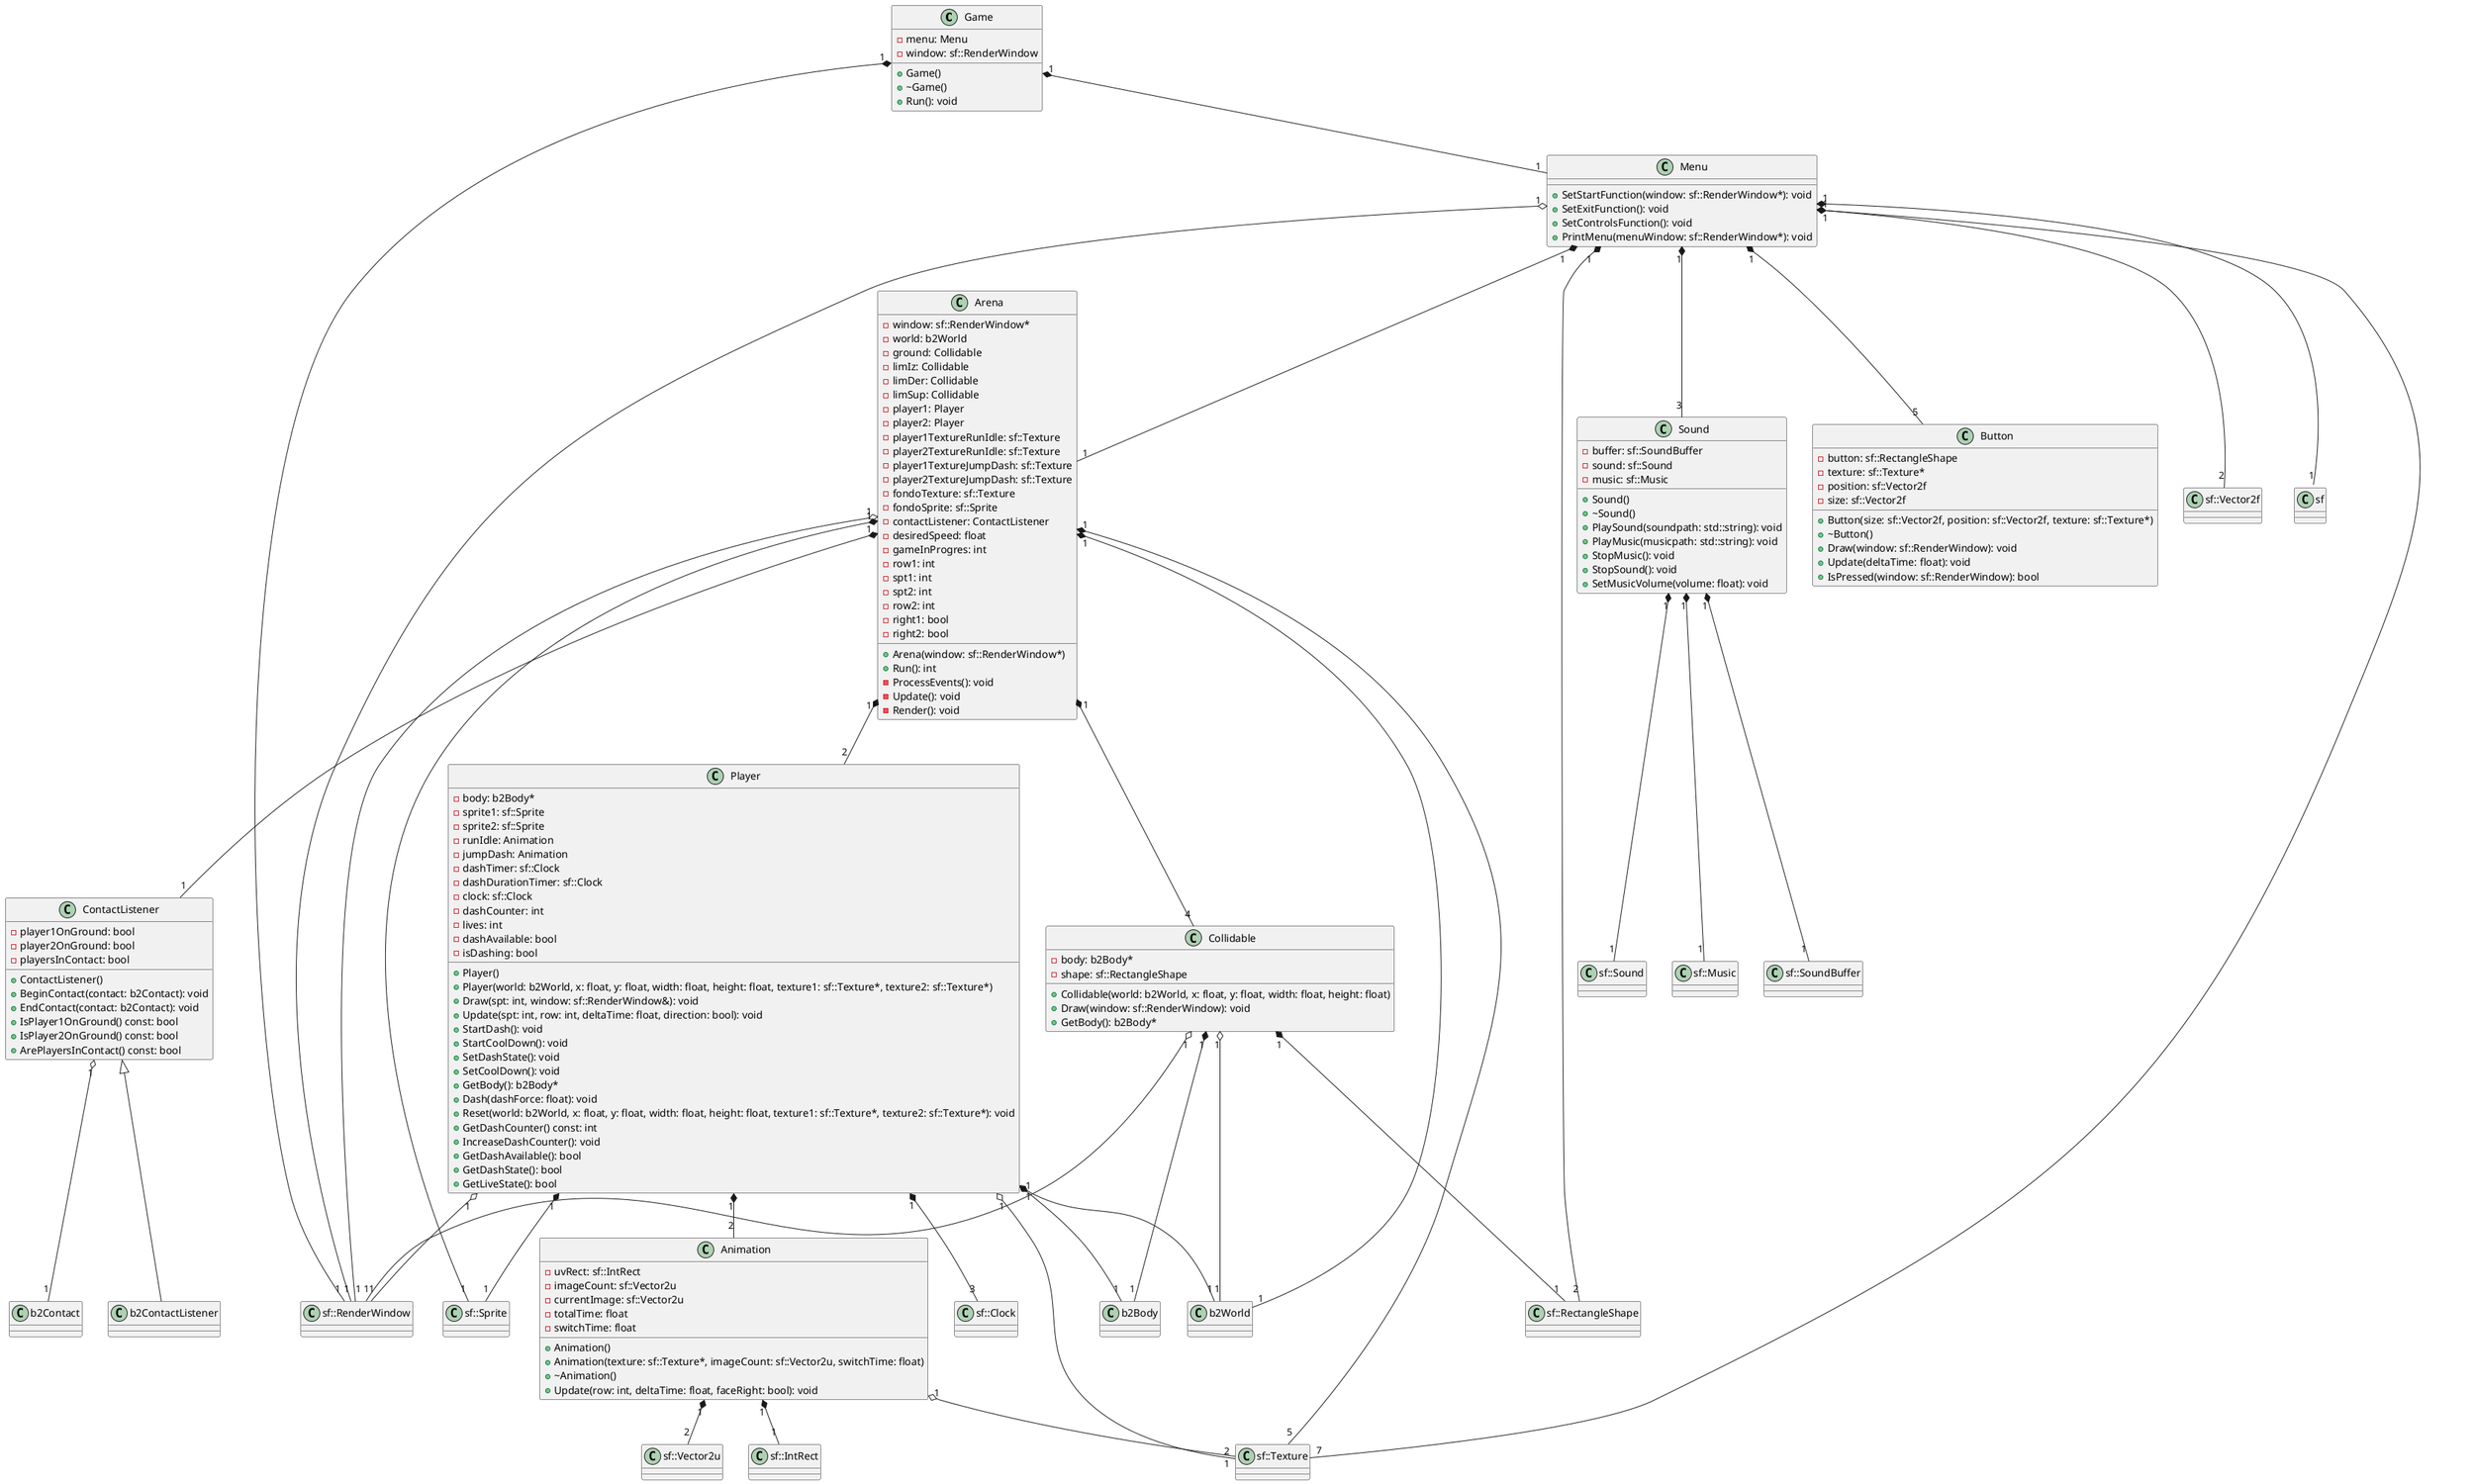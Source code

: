 @startuml espaditas

class Game{
    - menu: Menu
    - window: sf::RenderWindow

    + Game()
    + ~Game()
    + Run(): void
}
class Menu {
    + SetStartFunction(window: sf::RenderWindow*): void
    + SetExitFunction(): void
    + SetControlsFunction(): void
    + PrintMenu(menuWindow: sf::RenderWindow*): void
}
class Player{
    - body: b2Body*
    - sprite1: sf::Sprite
    - sprite2: sf::Sprite
    - runIdle: Animation
    - jumpDash: Animation
    - dashTimer: sf::Clock
    - dashDurationTimer: sf::Clock
    - clock: sf::Clock
    - dashCounter: int
    - lives: int
    - dashAvailable: bool
    - isDashing: bool

    + Player()
    + Player(world: b2World, x: float, y: float, width: float, height: float, texture1: sf::Texture*, texture2: sf::Texture*)
    + Draw(spt: int, window: sf::RenderWindow&): void
    + Update(spt: int, row: int, deltaTime: float, direction: bool): void
    + StartDash(): void 
    + StartCoolDown(): void
    + SetDashState(): void
    + SetCoolDown(): void
    + GetBody(): b2Body*
    + Dash(dashForce: float): void
    + Reset(world: b2World, x: float, y: float, width: float, height: float, texture1: sf::Texture*, texture2: sf::Texture*): void
    + GetDashCounter() const: int
    + IncreaseDashCounter(): void
    + GetDashAvailable(): bool
    + GetDashState(): bool
    + GetLiveState(): bool
}
class Arena{
    - window: sf::RenderWindow*
    - world: b2World
    - ground: Collidable
    - limIz: Collidable
    - limDer: Collidable
    - limSup: Collidable
    - player1: Player
    - player2: Player
    - player1TextureRunIdle: sf::Texture
    - player2TextureRunIdle: sf::Texture
    - player1TextureJumpDash: sf::Texture
    - player2TextureJumpDash: sf::Texture
    - fondoTexture: sf::Texture
    - fondoSprite: sf::Sprite
    - contactListener: ContactListener
    - desiredSpeed: float
    - gameInProgres: int
    - row1: int
    - spt1: int
    - spt2: int
    - row2: int
    - right1: bool
    - right2: bool

    + Arena(window: sf::RenderWindow*)
    + Run(): int
    - ProcessEvents(): void
    - Update(): void
    - Render(): void
}
class Collidable{
    - body: b2Body*
    - shape: sf::RectangleShape

    + Collidable(world: b2World, x: float, y: float, width: float, height: float)
    + Draw(window: sf::RenderWindow): void
    + GetBody(): b2Body*
}
class Sound{
    - buffer: sf::SoundBuffer
    - sound: sf::Sound
    - music: sf::Music

    + Sound()
    + ~Sound()
    + PlaySound(soundpath: std::string): void
    + PlayMusic(musicpath: std::string): void
    + StopMusic(): void
    + StopSound(): void
    + SetMusicVolume(volume: float): void
}
class Animation{
    - uvRect: sf::IntRect
    - imageCount: sf::Vector2u
    - currentImage: sf::Vector2u
    - totalTime: float
    - switchTime: float

    + Animation()
    + Animation(texture: sf::Texture*, imageCount: sf::Vector2u, switchTime: float)
    + ~Animation()
    + Update(row: int, deltaTime: float, faceRight: bool): void
}
class Button{
    - button: sf::RectangleShape
    - texture: sf::Texture*
    - position: sf::Vector2f
    - size: sf::Vector2f

    + Button(size: sf::Vector2f, position: sf::Vector2f, texture: sf::Texture*)
    + ~Button()
    + Draw(window: sf::RenderWindow): void
    + Update(deltaTime: float): void
    + IsPressed(window: sf::RenderWindow): bool
}
class ContactListener{
    - player1OnGround: bool
    - player2OnGround: bool
    - playersInContact: bool

    + ContactListener()
    + BeginContact(contact: b2Contact): void
    + EndContact(contact: b2Contact): void
    + IsPlayer1OnGround() const: bool
    + IsPlayer2OnGround() const: bool
    + ArePlayersInContact() const: bool
}

class sf::RenderWindow {}
class sf::IntRect {}
class sf::Vector2u {}
class sf::Clock {}
class sf::Sprite {}
class sf::Texture {}
class sf::Vector2f {}
class sf::RectangleShape {}
class sf::SoundBuffer {}
class sf::Sound {}
class sf::Music {}
class b2World {}
class b2Body {}
class b2Contact {}
class b2ContactListener {}

Arena "1" o-- "1" sf::RenderWindow
Arena "1" *-- "1" b2World
Arena "1" *-- "4" Collidable
Arena "1" *-- "2" Player
Arena "1" *-- "5" sf::Texture
Arena "1" *-- "1" sf::Sprite
Arena "1" *-- "1" ContactListener

Player "1" *-- "1" sf::Sprite
Player "1" *-- "2" Animation
Player "1" *-- "3" sf::Clock
Player "1" *-- "1" b2Body
Player "1" o-- "1" b2World
Player "1" o-- "2" sf::Texture
Player "1" o-- "1" sf::RenderWindow

Collidable "1" *-- "1" sf::RectangleShape
Collidable "1" *-- "1" b2Body
Collidable "1" o-- "1" b2World
Collidable "1" o-- "1" sf::RenderWindow

Menu "1" o-- "1" sf::RenderWindow
Menu "1" *-- "1" Arena
Menu "1" *-- "5" Button
Menu "1" *-- "3" Sound
Menu "1" *-- "1" sf::Event
Menu "1" *-- "7" sf::Texture
Menu "1" *-- "2" sf::Vector2f
Menu "1" *-- "2" sf::RectangleShape

Game "1" *-- "1" Menu
Game "1" *-- "1" sf::RenderWindow

Animation "1" o-- "1" sf::Texture
Animation "1" *-- "1" sf::IntRect
Animation "1" *-- "2" sf::Vector2u

Sound "1" *-- "1" sf::SoundBuffer
Sound "1" *-- "1" sf::Sound
Sound "1" *-- "1" sf::Music

ContactListener "1" o-- "1" b2Contact
ContactListener <|-- b2ContactListener

@enduml